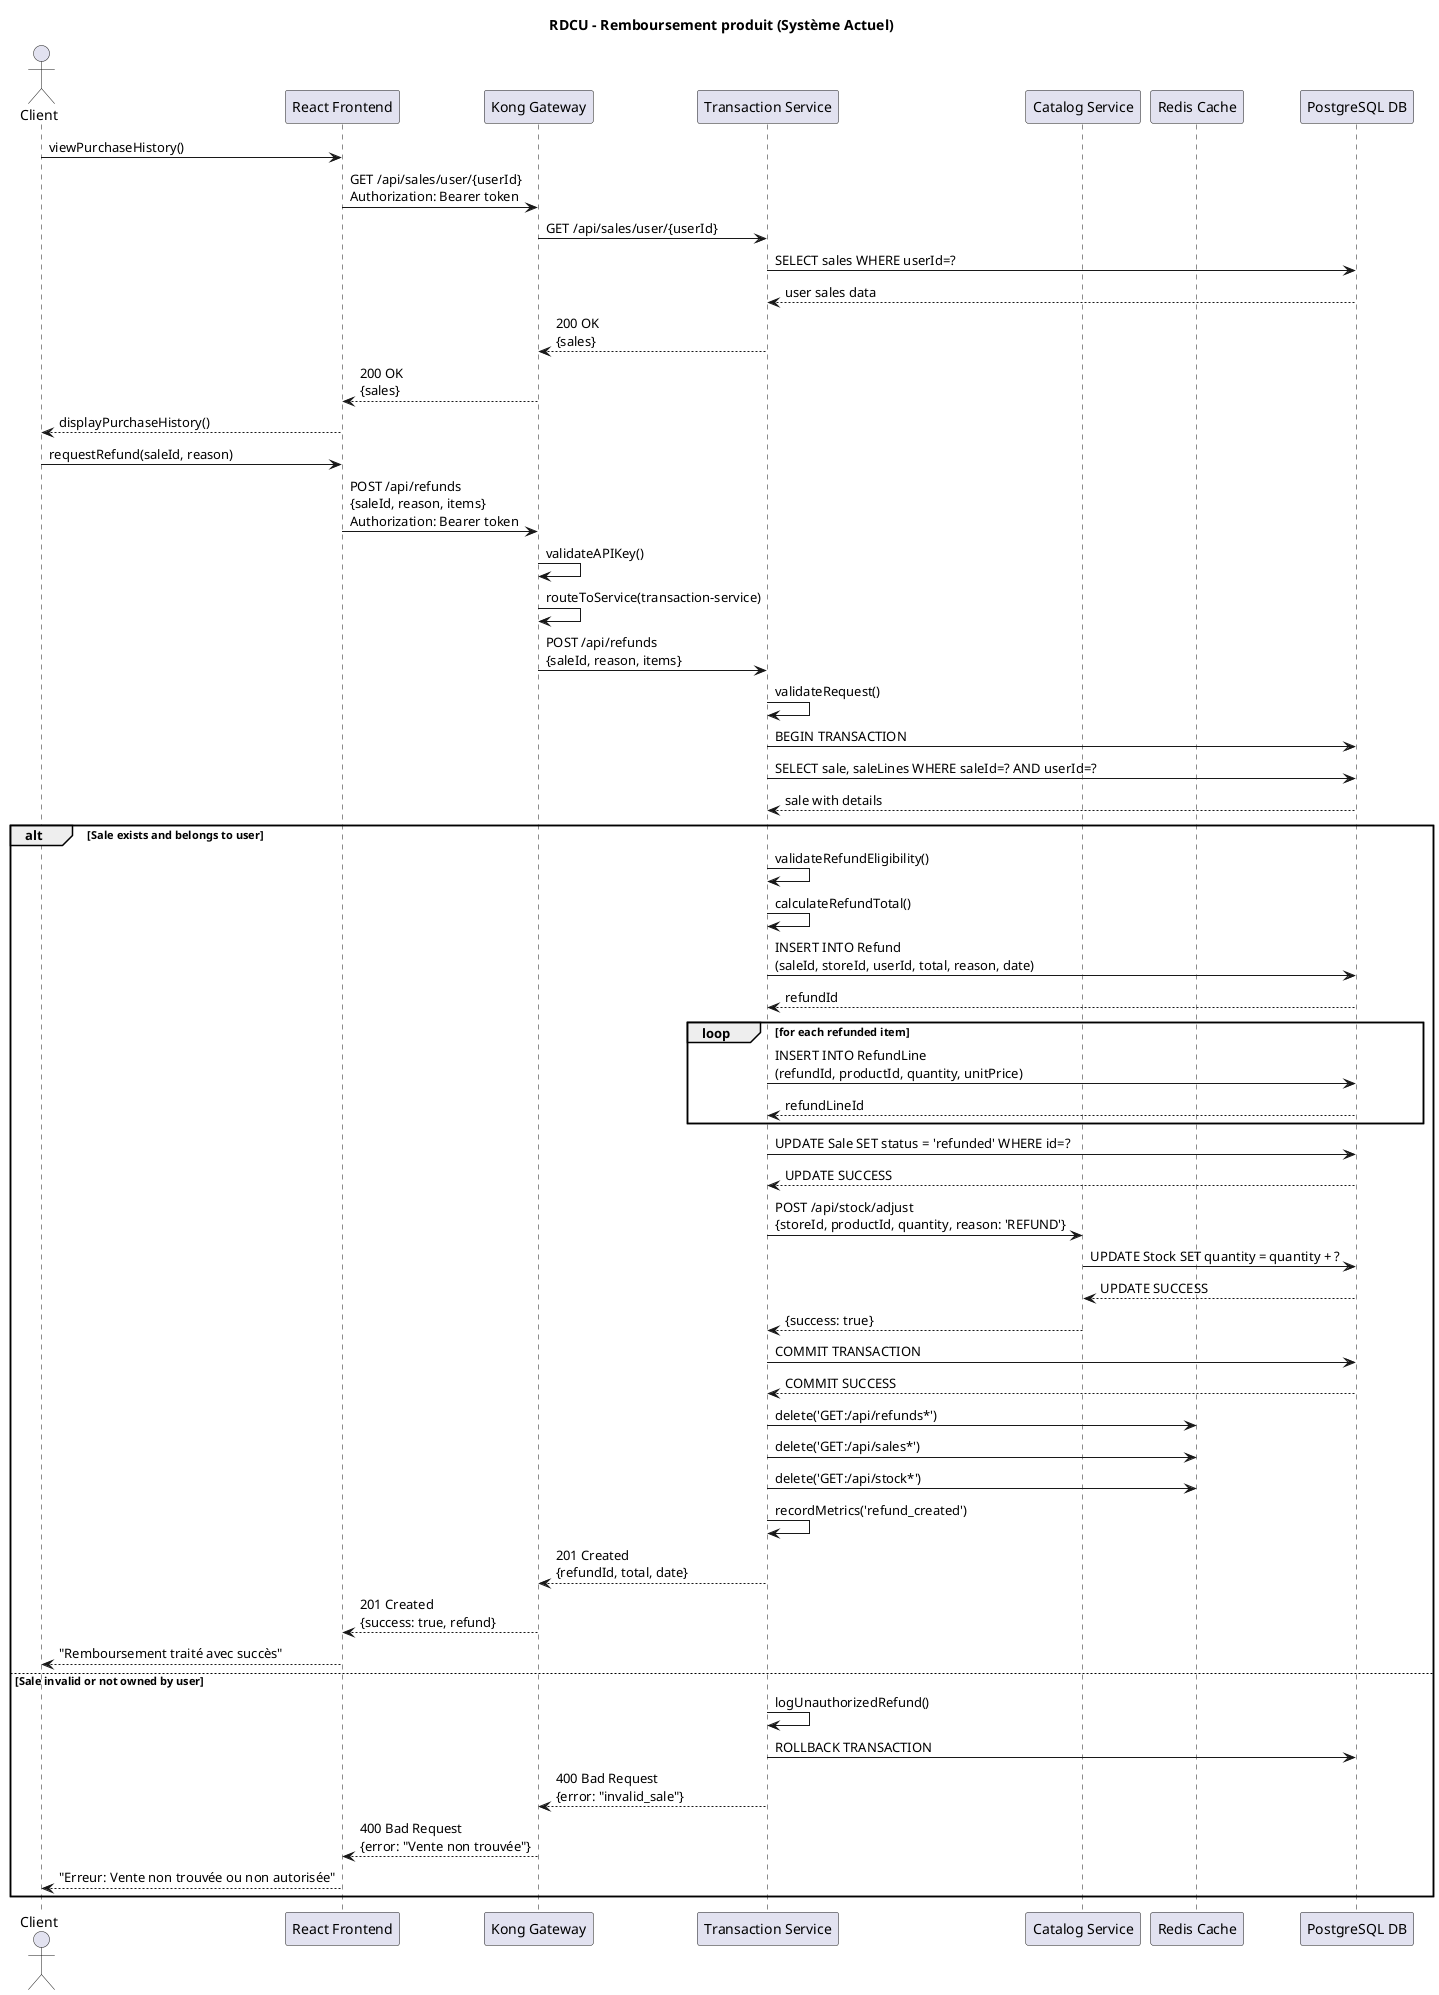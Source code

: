 @startuml RDCU Remboursement

title RDCU - Remboursement produit (Système Actuel)

actor Client
participant "React Frontend" as Frontend
participant "Kong Gateway" as Kong
participant "Transaction Service" as TxnSvc
participant "Catalog Service" as CatalogSvc
participant "Redis Cache" as Cache
participant "PostgreSQL DB" as DB

Client -> Frontend : viewPurchaseHistory()
Frontend -> Kong : GET /api/sales/user/{userId}\nAuthorization: Bearer token
Kong -> TxnSvc : GET /api/sales/user/{userId}
TxnSvc -> DB : SELECT sales WHERE userId=?
DB --> TxnSvc : user sales data
TxnSvc --> Kong : 200 OK\n{sales}
Kong --> Frontend : 200 OK\n{sales}
Frontend --> Client : displayPurchaseHistory()

Client -> Frontend : requestRefund(saleId, reason)
Frontend -> Kong : POST /api/refunds\n{saleId, reason, items}\nAuthorization: Bearer token

Kong -> Kong : validateAPIKey()
Kong -> Kong : routeToService(transaction-service)

Kong -> TxnSvc : POST /api/refunds\n{saleId, reason, items}

TxnSvc -> TxnSvc : validateRequest()
TxnSvc -> DB : BEGIN TRANSACTION

' Validate sale for refund
TxnSvc -> DB : SELECT sale, saleLines WHERE saleId=? AND userId=?
DB --> TxnSvc : sale with details

alt Sale exists and belongs to user
  TxnSvc -> TxnSvc : validateRefundEligibility()
  TxnSvc -> TxnSvc : calculateRefundTotal()
  
  ' Create refund record
  TxnSvc -> DB : INSERT INTO Refund\n(saleId, storeId, userId, total, reason, date)
  DB --> TxnSvc : refundId
  
  ' Create refund lines
  loop for each refunded item
    TxnSvc -> DB : INSERT INTO RefundLine\n(refundId, productId, quantity, unitPrice)
    DB --> TxnSvc : refundLineId
  end
  
  ' Update sale status
  TxnSvc -> DB : UPDATE Sale SET status = 'refunded' WHERE id=?
  DB --> TxnSvc : UPDATE SUCCESS
  
  ' Restore stock via catalog service
  TxnSvc -> CatalogSvc : POST /api/stock/adjust\n{storeId, productId, quantity, reason: 'REFUND'}
  CatalogSvc -> DB : UPDATE Stock SET quantity = quantity + ?
  DB --> CatalogSvc : UPDATE SUCCESS
  CatalogSvc --> TxnSvc : {success: true}
  
  TxnSvc -> DB : COMMIT TRANSACTION
  DB --> TxnSvc : COMMIT SUCCESS
  
  ' Invalidate caches
  TxnSvc -> Cache : delete('GET:/api/refunds*')
  TxnSvc -> Cache : delete('GET:/api/sales*')
  TxnSvc -> Cache : delete('GET:/api/stock*')
  
  ' Record metrics
  TxnSvc -> TxnSvc : recordMetrics('refund_created')
  
  TxnSvc --> Kong : 201 Created\n{refundId, total, date}
  Kong --> Frontend : 201 Created\n{success: true, refund}
  Frontend --> Client : "Remboursement traité avec succès"

else Sale invalid or not owned by user
  TxnSvc -> TxnSvc : logUnauthorizedRefund()
  TxnSvc -> DB : ROLLBACK TRANSACTION
  TxnSvc --> Kong : 400 Bad Request\n{error: "invalid_sale"}
  Kong --> Frontend : 400 Bad Request\n{error: "Vente non trouvée"}
  Frontend --> Client : "Erreur: Vente non trouvée ou non autorisée"
end

@enduml
